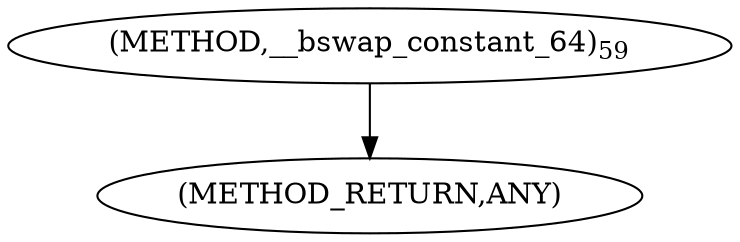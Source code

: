digraph "__bswap_constant_64" {  
"100101" [label = <(METHOD,__bswap_constant_64)<SUB>59</SUB>> ]
"100103" [label = <(METHOD_RETURN,ANY)> ]
  "100101" -> "100103" 
}
